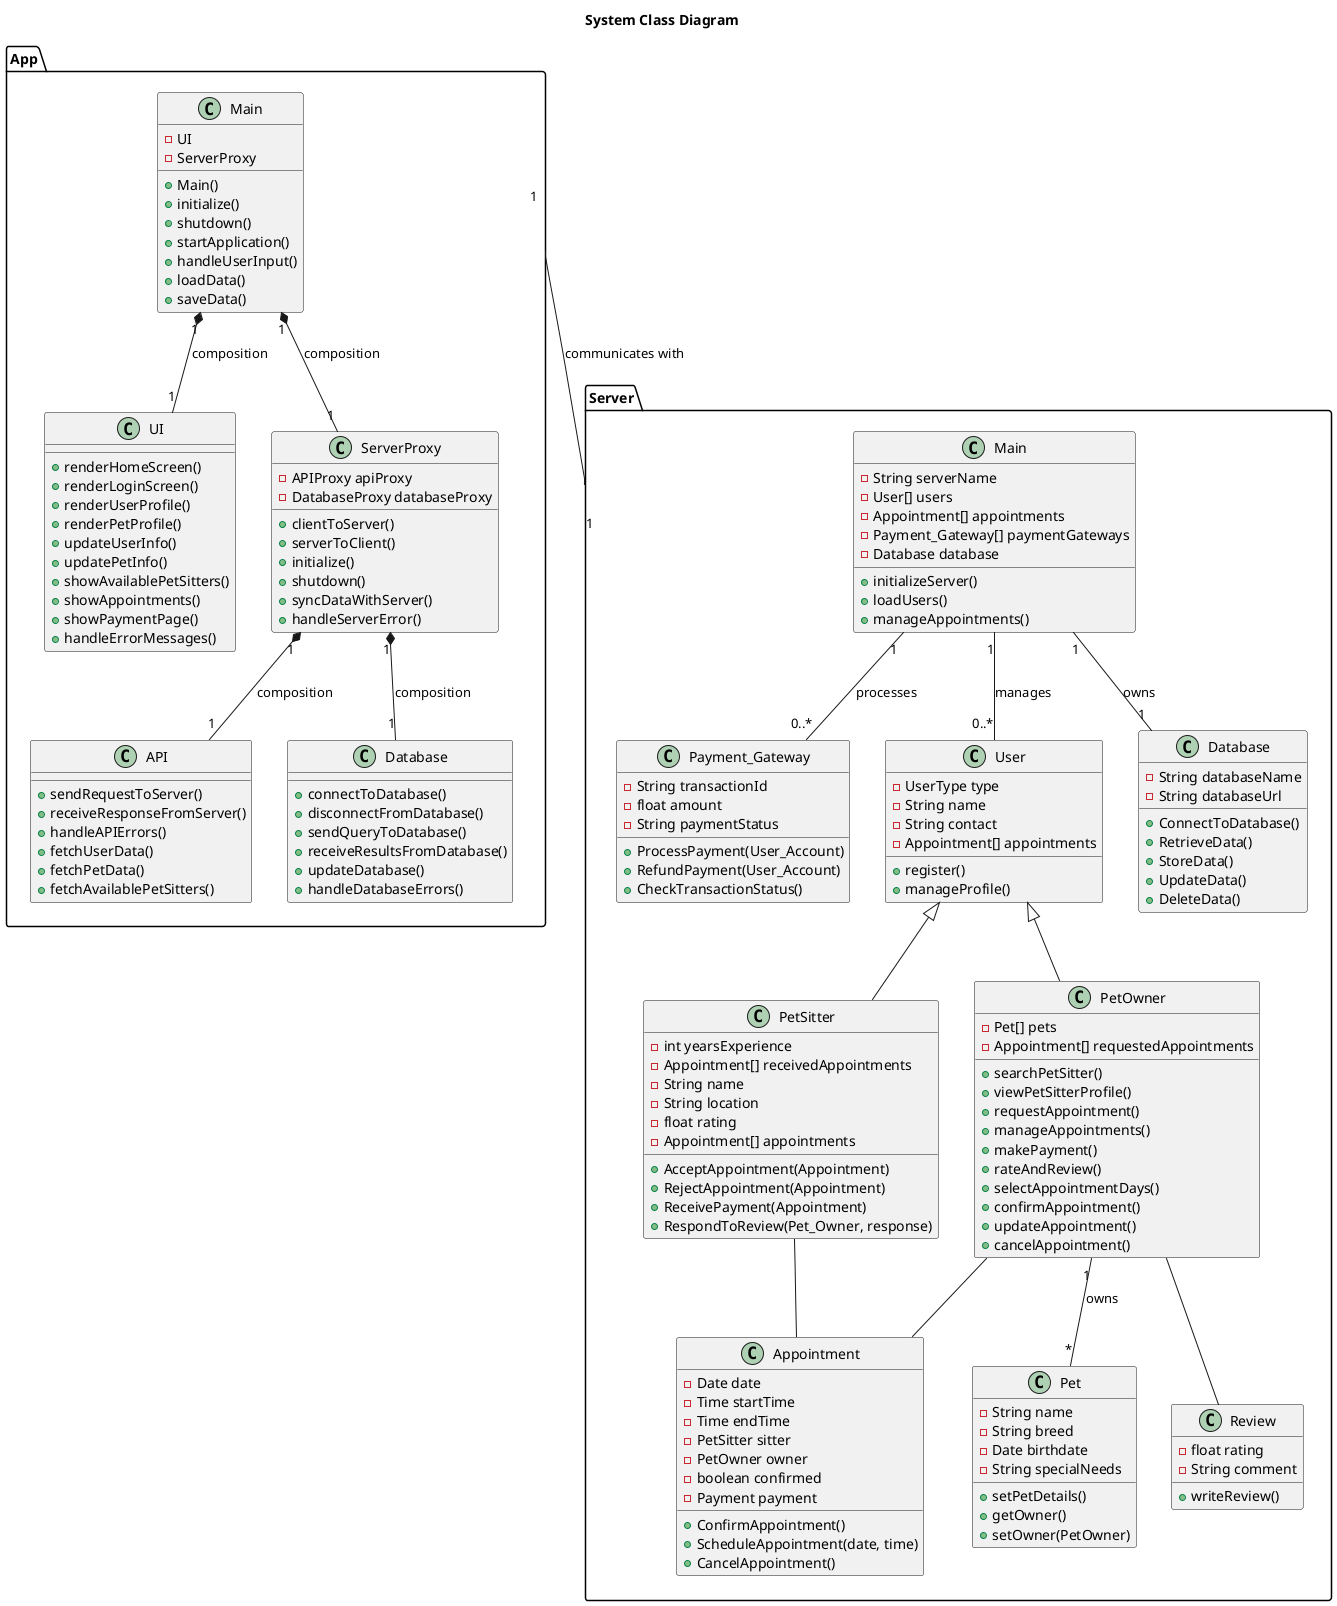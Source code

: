 @startuml
Title: System Class Diagram

package "App" {

  class Main {
      - UI
      - ServerProxy
      +Main()
      +initialize()
      +shutdown()
      +startApplication()
      +handleUserInput()
      +loadData()
      +saveData()
  }
    
  class UI {
      + renderHomeScreen()
      + renderLoginScreen()
      + renderUserProfile()
      + renderPetProfile()
      + updateUserInfo()
      + updatePetInfo()
      + showAvailablePetSitters()
      + showAppointments()
      + showPaymentPage()
      + handleErrorMessages()
  }
  
  class ServerProxy {
      - APIProxy apiProxy
      - DatabaseProxy databaseProxy
      + clientToServer()
      + serverToClient()
      +initialize()
      +shutdown()
      +syncDataWithServer()
      +handleServerError()
  }

  class API {
      +sendRequestToServer()
      +receiveResponseFromServer()
      +handleAPIErrors()
      +fetchUserData()
      +fetchPetData()
      +fetchAvailablePetSitters()
  }

  class Database {
      +connectToDatabase()
      +disconnectFromDatabase()
      +sendQueryToDatabase()
      +receiveResultsFromDatabase()
      +updateDatabase()
      +handleDatabaseErrors()
  }
  
  Main "1" *-- "1" UI: composition
  Main "1" *-- "1" ServerProxy: composition
  ServerProxy "1" *-- "1" API: composition
  ServerProxy "1" *-- "1" Database: composition
}


package "Server" {

  class Main {
    -String serverName
    -User[] users
    -Appointment[] appointments
    -Payment_Gateway[] paymentGateways
    -Database database
    +initializeServer()
    +loadUsers()
    +manageAppointments()
  }

  class "Payment_Gateway" {
    -String transactionId
    -float amount
    -String paymentStatus
    +ProcessPayment(User_Account)
    +RefundPayment(User_Account)
    +CheckTransactionStatus()
  }

  class User {
    -UserType type
    -String name
    -String contact
    -Appointment[] appointments
    +register()
    +manageProfile()
  }

  class PetOwner {
    -Pet[] pets
    -Appointment[] requestedAppointments
    +searchPetSitter()
    +viewPetSitterProfile()
    +requestAppointment()
    +manageAppointments()
    +makePayment()
    +rateAndReview()
    +selectAppointmentDays()
    +confirmAppointment()
    +updateAppointment()
    +cancelAppointment()
  }

  class PetSitter {
    -int yearsExperience
    -Appointment[] receivedAppointments
    -String name
    -String location
    -float rating
    -Appointment[] appointments
    +AcceptAppointment(Appointment)
    +RejectAppointment(Appointment)
    +ReceivePayment(Appointment)
    +RespondToReview(Pet_Owner, response)
  }

  class Pet {
    -String name
    -String breed
    -Date birthdate
    -String specialNeeds
    +setPetDetails()
    +getOwner()
    +setOwner(PetOwner)
  }

  class Appointment {
    -Date date
    -Time startTime
    -Time endTime
    -PetSitter sitter
    -PetOwner owner
    -boolean confirmed
    -Payment payment
    +ConfirmAppointment()
    +ScheduleAppointment(date, time)
    +CancelAppointment()
  }

  class Review {
    -float rating
    -String comment
    +writeReview()
  }

  class "Database" {
    -String databaseName
    -String databaseUrl
    +ConnectToDatabase()
    +RetrieveData()
    +StoreData()
    +UpdateData()
    +DeleteData()
  }

  Main "1" -- "0..*" User : manages
  Main "1" -- "0..*" Payment_Gateway : processes
  Main "1" -- "1" Database : owns

  User <|-- PetOwner
  User <|-- PetSitter
  PetOwner "1" -- "*" Pet : owns
  PetOwner -- Appointment
  PetSitter -- Appointment
  PetOwner -- Review

}

App "1" -- "1" Server : communicates with


@enduml
